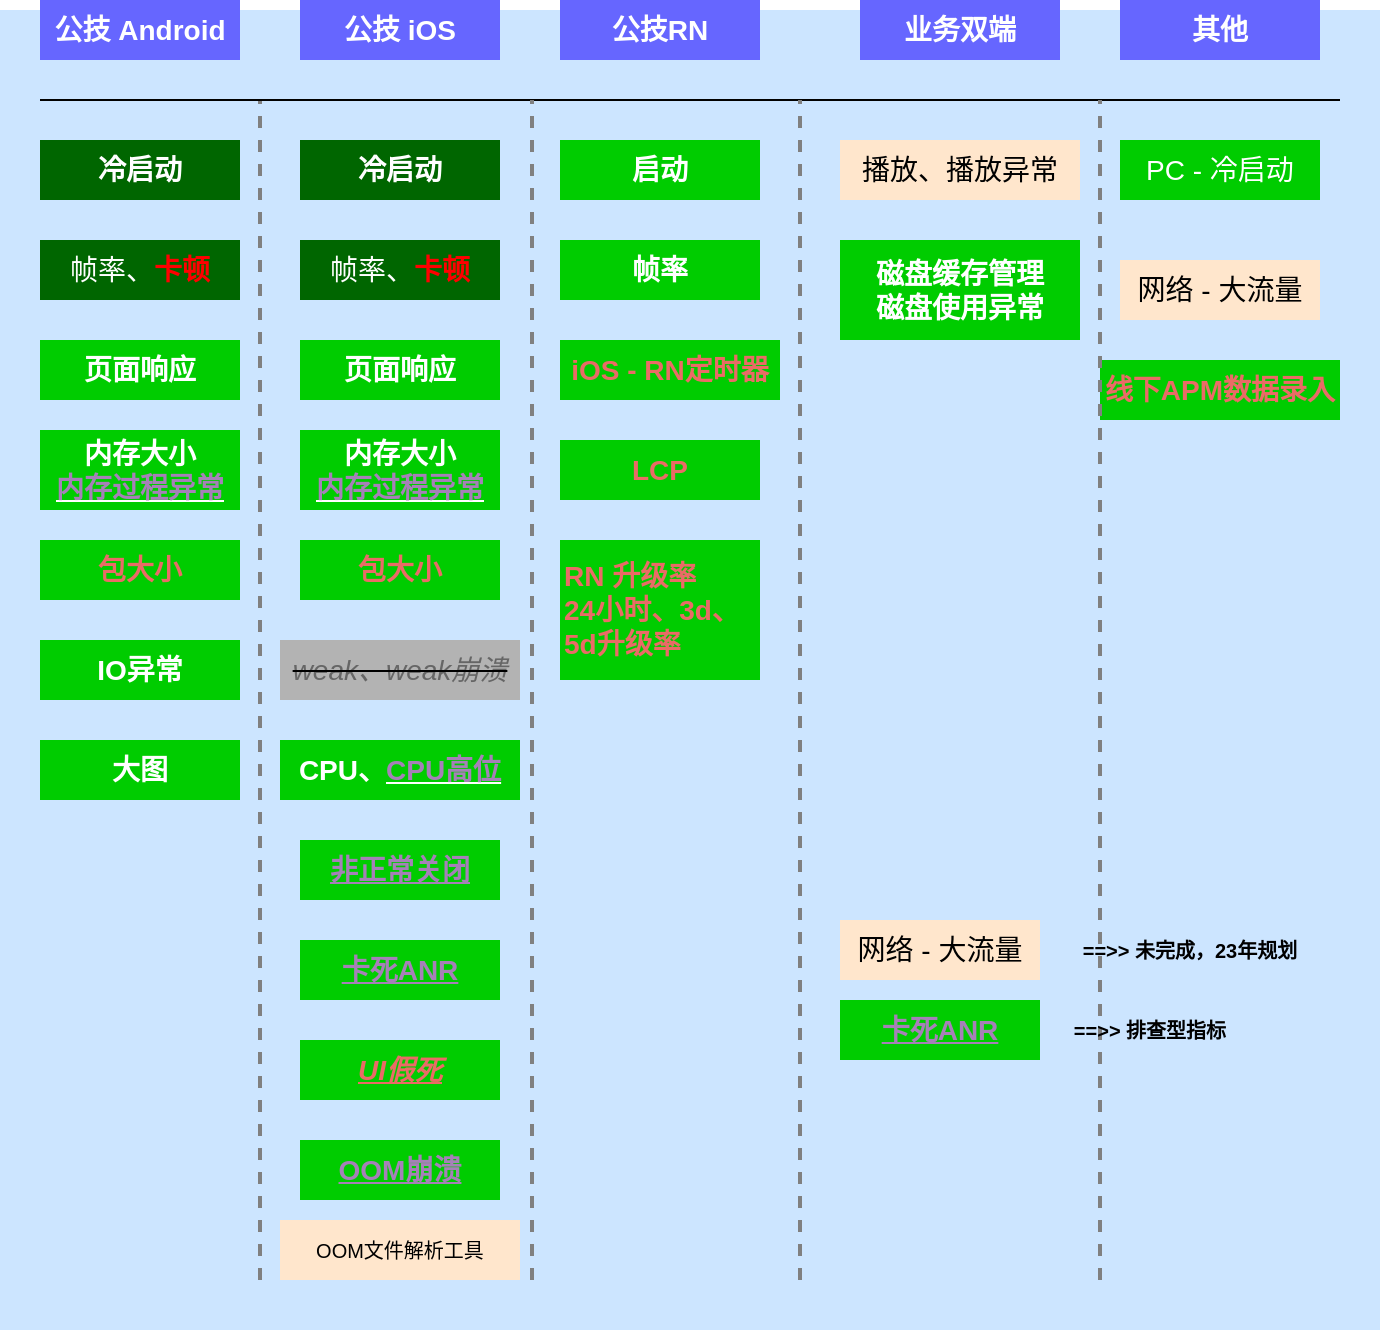 <mxfile version="20.8.18" type="github">
  <diagram name="第 1 页" id="4zSmk2vjV4_KE-LIG9aG">
    <mxGraphModel dx="1388" dy="766" grid="1" gridSize="10" guides="1" tooltips="1" connect="1" arrows="1" fold="1" page="1" pageScale="1" pageWidth="827" pageHeight="1169" math="0" shadow="0">
      <root>
        <mxCell id="0" />
        <mxCell id="1" parent="0" />
        <mxCell id="NjVWgUeqkpYDn7wtuAOI-38" value="" style="rounded=0;whiteSpace=wrap;html=1;fontSize=10;fillColor=#CCE5FF;strokeColor=none;" vertex="1" parent="1">
          <mxGeometry x="20" y="165" width="690" height="660" as="geometry" />
        </mxCell>
        <mxCell id="NjVWgUeqkpYDn7wtuAOI-1" value="公技 Android" style="rounded=0;whiteSpace=wrap;html=1;fontSize=14;fontStyle=1;strokeColor=none;fillColor=#6666FF;fontColor=#FFFFFF;" vertex="1" parent="1">
          <mxGeometry x="40" y="160" width="100" height="30" as="geometry" />
        </mxCell>
        <mxCell id="NjVWgUeqkpYDn7wtuAOI-2" value="公技 iOS" style="rounded=0;whiteSpace=wrap;html=1;fontSize=14;fontStyle=1;strokeColor=none;fillColor=#6666FF;fontColor=#FFFFFF;" vertex="1" parent="1">
          <mxGeometry x="170" y="160" width="100" height="30" as="geometry" />
        </mxCell>
        <mxCell id="NjVWgUeqkpYDn7wtuAOI-3" value="公技RN" style="rounded=0;whiteSpace=wrap;html=1;fontSize=14;fontStyle=1;strokeColor=none;fillColor=#6666FF;fontColor=#FFFFFF;" vertex="1" parent="1">
          <mxGeometry x="300" y="160" width="100" height="30" as="geometry" />
        </mxCell>
        <mxCell id="NjVWgUeqkpYDn7wtuAOI-4" value="业务双端" style="rounded=0;whiteSpace=wrap;html=1;fontSize=14;fontStyle=1;strokeColor=none;fillColor=#6666FF;fontColor=#FFFFFF;" vertex="1" parent="1">
          <mxGeometry x="450" y="160" width="100" height="30" as="geometry" />
        </mxCell>
        <mxCell id="NjVWgUeqkpYDn7wtuAOI-6" value="其他" style="rounded=0;whiteSpace=wrap;html=1;fontSize=14;fontStyle=1;strokeColor=none;fillColor=#6666FF;fontColor=#FFFFFF;" vertex="1" parent="1">
          <mxGeometry x="580" y="160" width="100" height="30" as="geometry" />
        </mxCell>
        <mxCell id="NjVWgUeqkpYDn7wtuAOI-7" value="冷启动" style="rounded=0;whiteSpace=wrap;html=1;fontSize=14;fillColor=#006600;strokeColor=none;fontColor=#FFFFFF;fontStyle=1" vertex="1" parent="1">
          <mxGeometry x="40" y="230" width="100" height="30" as="geometry" />
        </mxCell>
        <mxCell id="NjVWgUeqkpYDn7wtuAOI-8" value="冷启动" style="rounded=0;whiteSpace=wrap;html=1;fontSize=14;fillColor=#006600;strokeColor=none;fontColor=#FFFFFF;fontStyle=1" vertex="1" parent="1">
          <mxGeometry x="170" y="230" width="100" height="30" as="geometry" />
        </mxCell>
        <mxCell id="NjVWgUeqkpYDn7wtuAOI-9" value="PC - 冷启动" style="rounded=0;whiteSpace=wrap;html=1;fontSize=14;strokeColor=none;fillColor=#00CC00;fontColor=#FFFFFF;" vertex="1" parent="1">
          <mxGeometry x="580" y="230" width="100" height="30" as="geometry" />
        </mxCell>
        <mxCell id="NjVWgUeqkpYDn7wtuAOI-10" value="启动" style="rounded=0;whiteSpace=wrap;html=1;fontSize=14;strokeColor=none;fillColor=#00CC00;fontColor=#FFFFFF;fontStyle=1" vertex="1" parent="1">
          <mxGeometry x="300" y="230" width="100" height="30" as="geometry" />
        </mxCell>
        <mxCell id="NjVWgUeqkpYDn7wtuAOI-11" value="&lt;font color=&quot;#ffffff&quot;&gt;帧率、&lt;/font&gt;&lt;b style=&quot;&quot;&gt;&lt;font color=&quot;#ff0000&quot;&gt;卡顿&lt;/font&gt;&lt;/b&gt;" style="rounded=0;whiteSpace=wrap;html=1;fontSize=14;fillColor=#006600;strokeColor=none;" vertex="1" parent="1">
          <mxGeometry x="40" y="280" width="100" height="30" as="geometry" />
        </mxCell>
        <mxCell id="NjVWgUeqkpYDn7wtuAOI-12" value="&lt;font color=&quot;#ffffff&quot;&gt;帧率、&lt;/font&gt;&lt;b style=&quot;&quot;&gt;&lt;font color=&quot;#ff0000&quot;&gt;卡顿&lt;/font&gt;&lt;/b&gt;" style="rounded=0;whiteSpace=wrap;html=1;fontSize=14;fillColor=#006600;strokeColor=none;" vertex="1" parent="1">
          <mxGeometry x="170" y="280" width="100" height="30" as="geometry" />
        </mxCell>
        <mxCell id="NjVWgUeqkpYDn7wtuAOI-13" value="&lt;font color=&quot;#ffffff&quot;&gt;帧率&lt;/font&gt;" style="rounded=0;whiteSpace=wrap;html=1;fontSize=14;fillColor=#00CC00;strokeColor=none;fontStyle=1" vertex="1" parent="1">
          <mxGeometry x="300" y="280" width="100" height="30" as="geometry" />
        </mxCell>
        <mxCell id="NjVWgUeqkpYDn7wtuAOI-14" value="页面响应" style="rounded=0;whiteSpace=wrap;html=1;fontSize=14;fillColor=#00CC00;strokeColor=none;fontColor=#FFFFFF;fontStyle=1" vertex="1" parent="1">
          <mxGeometry x="40" y="330" width="100" height="30" as="geometry" />
        </mxCell>
        <mxCell id="NjVWgUeqkpYDn7wtuAOI-15" value="页面响应" style="rounded=0;whiteSpace=wrap;html=1;fontSize=14;fillColor=#00CC00;strokeColor=none;fontColor=#FFFFFF;fontStyle=1" vertex="1" parent="1">
          <mxGeometry x="170" y="330" width="100" height="30" as="geometry" />
        </mxCell>
        <mxCell id="NjVWgUeqkpYDn7wtuAOI-16" value="IO异常" style="rounded=0;whiteSpace=wrap;html=1;fontSize=14;fillColor=#00CC00;strokeColor=none;fontColor=#FFFFFF;fontStyle=1" vertex="1" parent="1">
          <mxGeometry x="40" y="480" width="100" height="30" as="geometry" />
        </mxCell>
        <mxCell id="NjVWgUeqkpYDn7wtuAOI-17" value="&lt;strike&gt;&lt;i&gt;&lt;font color=&quot;#666666&quot;&gt;weak、weak崩溃&lt;/font&gt;&lt;/i&gt;&lt;/strike&gt;" style="rounded=0;whiteSpace=wrap;html=1;fontSize=14;strokeColor=none;fillColor=#B3B3B3;fontStyle=0" vertex="1" parent="1">
          <mxGeometry x="160" y="480" width="120" height="30" as="geometry" />
        </mxCell>
        <mxCell id="NjVWgUeqkpYDn7wtuAOI-18" value="大图" style="rounded=0;whiteSpace=wrap;html=1;fontSize=14;fillColor=#00CC00;strokeColor=none;fontColor=#FFFFFF;fontStyle=1" vertex="1" parent="1">
          <mxGeometry x="40" y="530" width="100" height="30" as="geometry" />
        </mxCell>
        <mxCell id="NjVWgUeqkpYDn7wtuAOI-19" value="CPU、&lt;u style=&quot;&quot;&gt;&lt;font color=&quot;#a680b8&quot;&gt;CPU高位&lt;/font&gt;&lt;/u&gt;" style="rounded=0;whiteSpace=wrap;html=1;fontSize=14;fillColor=#00CC00;strokeColor=none;fontColor=#FFFFFF;fontStyle=1" vertex="1" parent="1">
          <mxGeometry x="160" y="530" width="120" height="30" as="geometry" />
        </mxCell>
        <mxCell id="NjVWgUeqkpYDn7wtuAOI-21" value="非正常关闭" style="rounded=0;whiteSpace=wrap;html=1;fontSize=14;fillColor=#00CC00;strokeColor=none;fontColor=#A680B8;fontStyle=5" vertex="1" parent="1">
          <mxGeometry x="170" y="580" width="100" height="30" as="geometry" />
        </mxCell>
        <mxCell id="NjVWgUeqkpYDn7wtuAOI-22" value="卡死ANR" style="rounded=0;whiteSpace=wrap;html=1;fontSize=14;fillColor=#00CC00;strokeColor=none;fontColor=#A680B8;fontStyle=5" vertex="1" parent="1">
          <mxGeometry x="170" y="630" width="100" height="30" as="geometry" />
        </mxCell>
        <mxCell id="NjVWgUeqkpYDn7wtuAOI-23" value="UI假死" style="rounded=0;whiteSpace=wrap;html=1;fontSize=14;fillColor=#00CC00;strokeColor=none;fontColor=#EA6B66;fontStyle=7" vertex="1" parent="1">
          <mxGeometry x="170" y="680" width="100" height="30" as="geometry" />
        </mxCell>
        <mxCell id="NjVWgUeqkpYDn7wtuAOI-24" value="播放、播放异常" style="rounded=0;whiteSpace=wrap;html=1;fontSize=14;fillColor=#FFE6CC;strokeColor=none;" vertex="1" parent="1">
          <mxGeometry x="440" y="230" width="120" height="30" as="geometry" />
        </mxCell>
        <mxCell id="NjVWgUeqkpYDn7wtuAOI-25" value="磁盘缓存管理&lt;br&gt;磁盘使用异常" style="rounded=0;whiteSpace=wrap;html=1;fontSize=14;fillColor=#00CC00;strokeColor=none;fontColor=#FFFFFF;fontStyle=1" vertex="1" parent="1">
          <mxGeometry x="440" y="280" width="120" height="50" as="geometry" />
        </mxCell>
        <mxCell id="NjVWgUeqkpYDn7wtuAOI-26" value="&lt;div&gt;RN 升级率&lt;/div&gt;&lt;div&gt;24小时、3d、&lt;br&gt;5d升级率&lt;/div&gt;" style="rounded=0;whiteSpace=wrap;html=1;fontSize=14;align=left;fillColor=#00CC00;strokeColor=none;fontColor=#EA6B66;fontStyle=1" vertex="1" parent="1">
          <mxGeometry x="300" y="430" width="100" height="70" as="geometry" />
        </mxCell>
        <mxCell id="NjVWgUeqkpYDn7wtuAOI-27" value="包大小" style="rounded=0;whiteSpace=wrap;html=1;fontSize=14;fillColor=#00CC00;strokeColor=none;fontColor=#EA6B66;fontStyle=1" vertex="1" parent="1">
          <mxGeometry x="40" y="430" width="100" height="30" as="geometry" />
        </mxCell>
        <mxCell id="NjVWgUeqkpYDn7wtuAOI-28" value="包大小" style="rounded=0;whiteSpace=wrap;html=1;fontSize=14;fillColor=#00CC00;strokeColor=none;fontColor=#EA6B66;fontStyle=1" vertex="1" parent="1">
          <mxGeometry x="170" y="430" width="100" height="30" as="geometry" />
        </mxCell>
        <mxCell id="NjVWgUeqkpYDn7wtuAOI-29" value="OOM崩溃" style="rounded=0;whiteSpace=wrap;html=1;fontSize=14;fillColor=#00CC00;strokeColor=none;fontColor=#A680B8;fontStyle=5" vertex="1" parent="1">
          <mxGeometry x="170" y="730" width="100" height="30" as="geometry" />
        </mxCell>
        <mxCell id="NjVWgUeqkpYDn7wtuAOI-30" value="OOM文件解析工具" style="rounded=0;whiteSpace=wrap;html=1;fontSize=10;strokeColor=none;fillColor=#FFE6CC;" vertex="1" parent="1">
          <mxGeometry x="160" y="770" width="120" height="30" as="geometry" />
        </mxCell>
        <mxCell id="NjVWgUeqkpYDn7wtuAOI-32" value="网络 - 大流量" style="rounded=0;whiteSpace=wrap;html=1;fontSize=14;strokeColor=none;fillColor=#FFE6CC;" vertex="1" parent="1">
          <mxGeometry x="580" y="290" width="100" height="30" as="geometry" />
        </mxCell>
        <mxCell id="NjVWgUeqkpYDn7wtuAOI-34" value="线下APM数据录入" style="rounded=0;whiteSpace=wrap;html=1;fontSize=14;fillColor=#00CC00;strokeColor=none;fontColor=#EA6B66;fontStyle=1" vertex="1" parent="1">
          <mxGeometry x="570" y="340" width="120" height="30" as="geometry" />
        </mxCell>
        <mxCell id="NjVWgUeqkpYDn7wtuAOI-35" value="&lt;div&gt;iOS -&amp;nbsp;&lt;span style=&quot;background-color: initial;&quot;&gt;RN定时器&lt;/span&gt;&lt;/div&gt;" style="rounded=0;whiteSpace=wrap;html=1;fontSize=14;align=center;fillColor=#00CC00;strokeColor=none;fontColor=#EA6B66;fontStyle=1" vertex="1" parent="1">
          <mxGeometry x="300" y="330" width="110" height="30" as="geometry" />
        </mxCell>
        <mxCell id="NjVWgUeqkpYDn7wtuAOI-36" value="&lt;div&gt;LCP&lt;/div&gt;" style="rounded=0;whiteSpace=wrap;html=1;fontSize=14;align=center;fillColor=#00CC00;strokeColor=none;fontColor=#EA6B66;fontStyle=1" vertex="1" parent="1">
          <mxGeometry x="300" y="380" width="100" height="30" as="geometry" />
        </mxCell>
        <mxCell id="NjVWgUeqkpYDn7wtuAOI-41" value="" style="endArrow=none;dashed=1;html=1;strokeWidth=2;rounded=0;fontSize=10;fontColor=#EA6B66;strokeColor=#808080;" edge="1" parent="1">
          <mxGeometry width="50" height="50" relative="1" as="geometry">
            <mxPoint x="150" y="800" as="sourcePoint" />
            <mxPoint x="150" y="210" as="targetPoint" />
          </mxGeometry>
        </mxCell>
        <mxCell id="NjVWgUeqkpYDn7wtuAOI-42" value="" style="endArrow=none;html=1;rounded=0;fontSize=10;fontColor=#EA6B66;" edge="1" parent="1">
          <mxGeometry width="50" height="50" relative="1" as="geometry">
            <mxPoint x="40" y="210" as="sourcePoint" />
            <mxPoint x="690" y="210" as="targetPoint" />
          </mxGeometry>
        </mxCell>
        <mxCell id="NjVWgUeqkpYDn7wtuAOI-43" value="" style="endArrow=none;dashed=1;html=1;strokeWidth=2;rounded=0;fontSize=10;fontColor=#EA6B66;strokeColor=#808080;" edge="1" parent="1">
          <mxGeometry width="50" height="50" relative="1" as="geometry">
            <mxPoint x="286" y="800" as="sourcePoint" />
            <mxPoint x="286" y="210" as="targetPoint" />
          </mxGeometry>
        </mxCell>
        <mxCell id="NjVWgUeqkpYDn7wtuAOI-44" value="" style="endArrow=none;dashed=1;html=1;strokeWidth=2;rounded=0;fontSize=10;fontColor=#EA6B66;strokeColor=#808080;" edge="1" parent="1">
          <mxGeometry width="50" height="50" relative="1" as="geometry">
            <mxPoint x="420" y="800" as="sourcePoint" />
            <mxPoint x="420" y="210" as="targetPoint" />
          </mxGeometry>
        </mxCell>
        <mxCell id="NjVWgUeqkpYDn7wtuAOI-45" value="" style="endArrow=none;dashed=1;html=1;strokeWidth=2;rounded=0;fontSize=10;fontColor=#EA6B66;strokeColor=#808080;" edge="1" parent="1">
          <mxGeometry width="50" height="50" relative="1" as="geometry">
            <mxPoint x="570" y="800" as="sourcePoint" />
            <mxPoint x="570" y="210" as="targetPoint" />
          </mxGeometry>
        </mxCell>
        <mxCell id="NjVWgUeqkpYDn7wtuAOI-57" value="内存大小&lt;br&gt;&lt;u style=&quot;&quot;&gt;&lt;font color=&quot;#a680b8&quot;&gt;内存过程异常&lt;/font&gt;&lt;/u&gt;" style="rounded=0;whiteSpace=wrap;html=1;fontSize=14;fillColor=#00CC00;strokeColor=none;fontColor=#FFFFFF;fontStyle=1" vertex="1" parent="1">
          <mxGeometry x="40" y="375" width="100" height="40" as="geometry" />
        </mxCell>
        <mxCell id="NjVWgUeqkpYDn7wtuAOI-58" value="内存大小&lt;br&gt;&lt;u&gt;&lt;font color=&quot;#a680b8&quot;&gt;内存过程异常&lt;/font&gt;&lt;/u&gt;" style="rounded=0;whiteSpace=wrap;html=1;fontSize=14;fillColor=#00CC00;strokeColor=none;fontColor=#FFFFFF;fontStyle=1" vertex="1" parent="1">
          <mxGeometry x="170" y="375" width="100" height="40" as="geometry" />
        </mxCell>
        <mxCell id="NjVWgUeqkpYDn7wtuAOI-64" value="&lt;b&gt;&lt;font color=&quot;#000000&quot;&gt;==&amp;gt;&amp;gt; 未完成，23年规划&lt;/font&gt;&lt;/b&gt;" style="text;html=1;strokeColor=none;fillColor=none;align=center;verticalAlign=middle;whiteSpace=wrap;rounded=0;fontSize=10;fontColor=#E6B1FF;" vertex="1" parent="1">
          <mxGeometry x="540" y="620" width="150" height="30" as="geometry" />
        </mxCell>
        <mxCell id="NjVWgUeqkpYDn7wtuAOI-70" value="网络 - 大流量" style="rounded=0;whiteSpace=wrap;html=1;fontSize=14;strokeColor=none;fillColor=#FFE6CC;" vertex="1" parent="1">
          <mxGeometry x="440" y="620" width="100" height="30" as="geometry" />
        </mxCell>
        <mxCell id="NjVWgUeqkpYDn7wtuAOI-71" value="卡死ANR" style="rounded=0;whiteSpace=wrap;html=1;fontSize=14;fillColor=#00CC00;strokeColor=none;fontColor=#A680B8;fontStyle=5" vertex="1" parent="1">
          <mxGeometry x="440" y="660" width="100" height="30" as="geometry" />
        </mxCell>
        <mxCell id="NjVWgUeqkpYDn7wtuAOI-72" value="&lt;b&gt;&lt;font color=&quot;#000000&quot;&gt;==&amp;gt;&amp;gt; 排查型指标&lt;/font&gt;&lt;/b&gt;" style="text;html=1;strokeColor=none;fillColor=none;align=center;verticalAlign=middle;whiteSpace=wrap;rounded=0;fontSize=10;fontColor=#E6B1FF;" vertex="1" parent="1">
          <mxGeometry x="540" y="660" width="110" height="30" as="geometry" />
        </mxCell>
      </root>
    </mxGraphModel>
  </diagram>
</mxfile>
